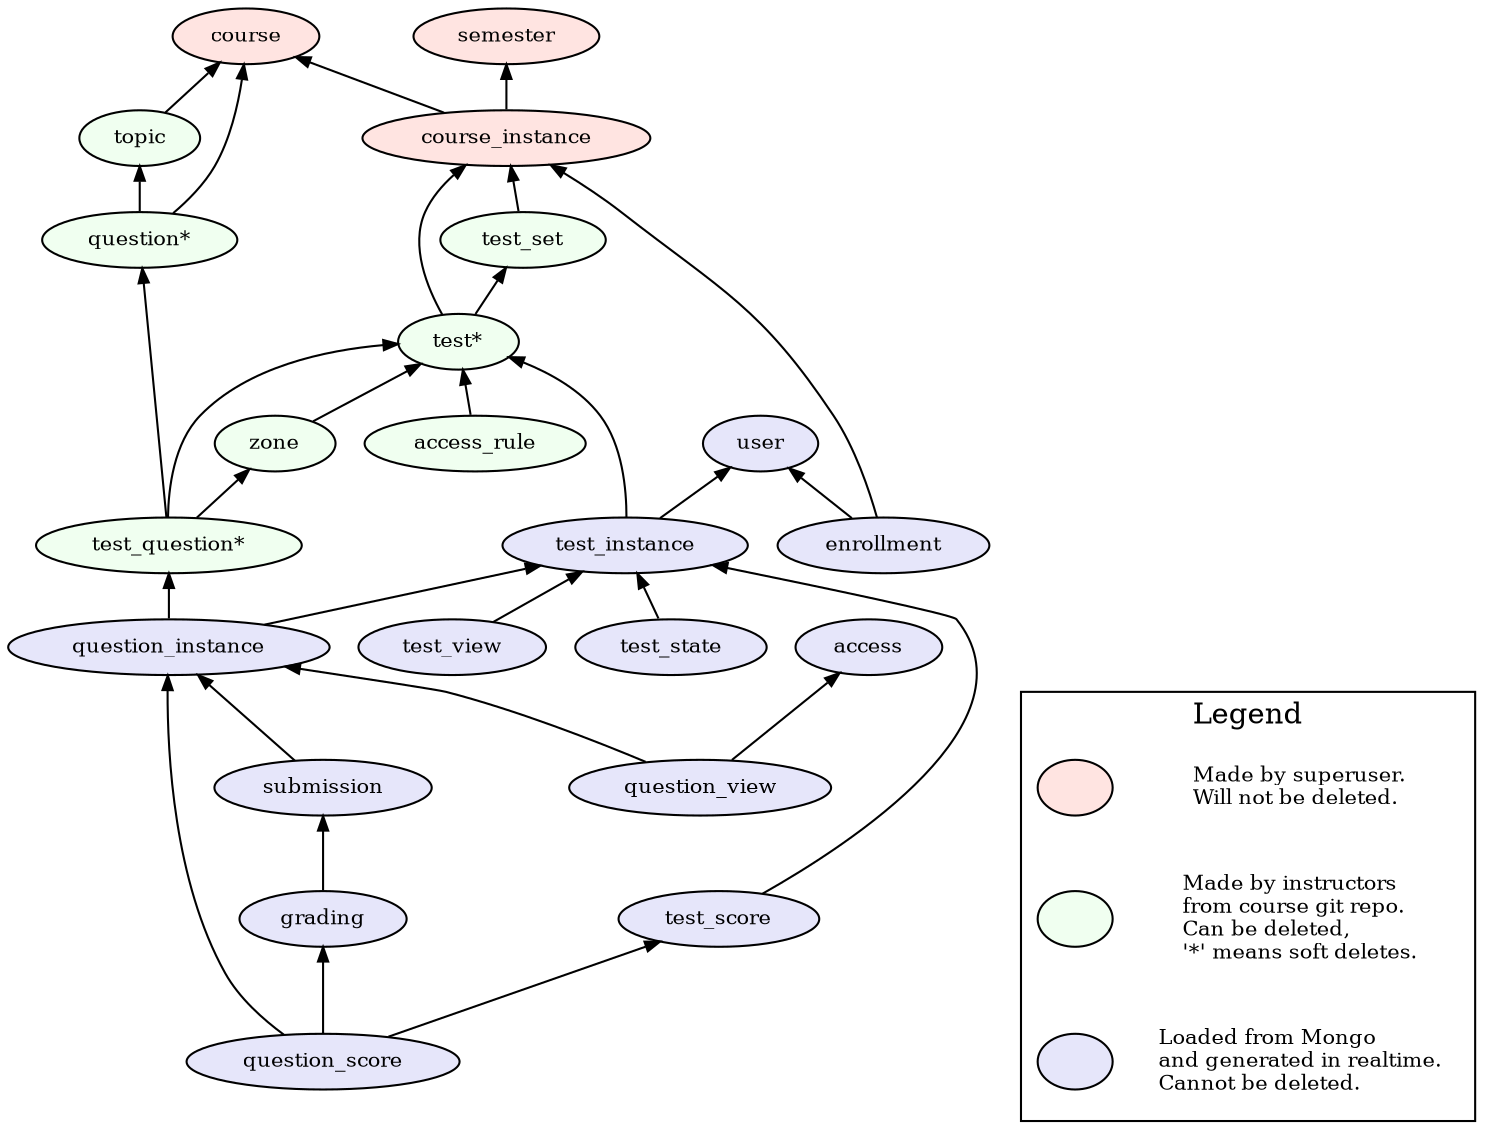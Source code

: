 digraph partmc_modules {

    rankdir = BT;
    node [fontsize = 10, height = 0.3, width = 0.5];
    graph [nodesep = 0.2, ranksep = 0.3];
    edge [fontsize = 10, arrowsize = 0.7];

    course [label="course", style=filled, fillcolor=mistyrose1]
    course_instance [label="course_instance", style=filled, fillcolor=mistyrose1]
    semester [label="semester", style=filled, fillcolor=mistyrose1]

    access_rule [style=filled, fillcolor=honeydew1]
    question [label="question*", style=filled, fillcolor=honeydew1]
    test [label="test*", style=filled, fillcolor=honeydew1]
    test_question [label="test_question*", style=filled, fillcolor=honeydew1]
    test_set [style=filled, fillcolor=honeydew1]
    topic [style=filled, fillcolor=honeydew1]
    zone [style=filled, fillcolor=honeydew1]

    enrollment [style=filled, fillcolor=lavender]
    user [style=filled, fillcolor=lavender]
    test_instance [style=filled, fillcolor=lavender]
    test_state [style=filled, fillcolor=lavender]
    question_instance [style=filled, fillcolor=lavender]
    submission [style=filled, fillcolor=lavender]
    grading [style=filled, fillcolor=lavender]
    test_score [style=filled, fillcolor=lavender]
    question_score [style=filled, fillcolor=lavender]
    access [style=filled, fillcolor=lavender]
    question_view [style=filled, fillcolor=lavender]
    test_view [style=filled, fillcolor=lavender]

    access_rule -> { test }
    course_instance -> { course; semester }
    enrollment -> { user; course_instance }
    question -> { course; topic }
    test -> { course_instance; test_set }
    test_instance -> { test; user }
    test_question -> { test; zone; question }
    test_set -> { course_instance }
    test_state -> { test_instance }
    topic -> { course }
    zone -> { test }
    question_instance -> { test_question; test_instance }
    submission -> { question_instance }
    grading -> { submission }
    test_score -> { test_instance }
    question_score -> { grading; test_score; question_instance }
    question_view -> { question_instance; access }
    test_view -> { test_instance }

    subgraph cluster_legend {

        labelloc=b;
        label="Legend";

        k3 [shape=plaintext, style=solid, label="Loaded from Mongo\land generated in realtime.\lCannot be deleted.\l"];
        kc3[label=" ", style=filled, fillcolor=lavender];

        k2 [shape=plaintext, style=solid, label="Made by instructors\lfrom course git repo.\lCan be deleted,\l'*' means soft deletes.\l"];
        kc2[label=" ", style=filled, fillcolor=honeydew1];

        k1 [shape=plaintext, style=solid, label="Made by superuser.\lWill not be deleted.\l"];
        kc1[label=" ", style=filled, fillcolor=mistyrose1];

        kc3 -> kc2 [style=invis];
        kc2 -> kc1 [style=invis];
        k3 -> k2 [style=invis];
        k2 -> k1 [style=invis];
    }
}
